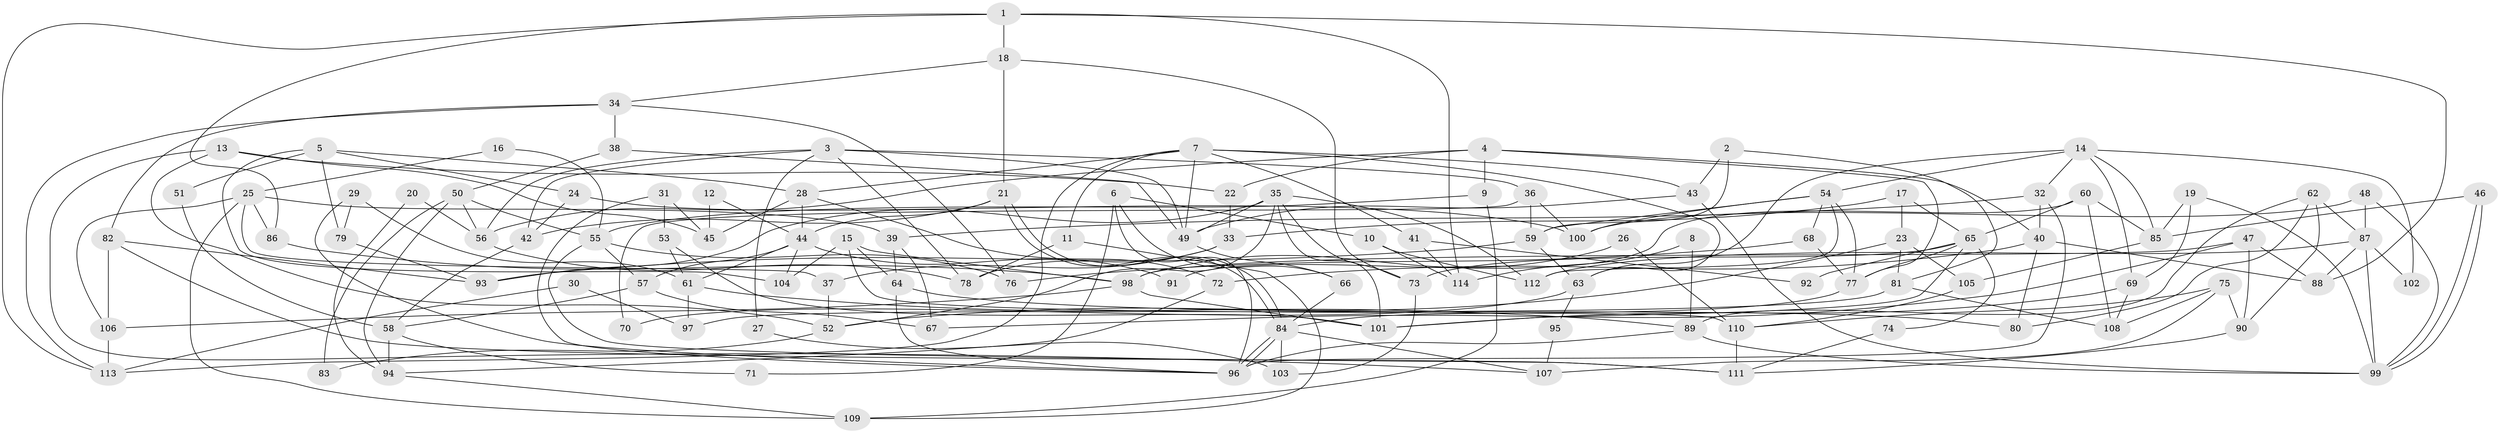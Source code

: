// coarse degree distribution, {5: 0.17333333333333334, 6: 0.09333333333333334, 8: 0.10666666666666667, 4: 0.2, 10: 0.02666666666666667, 2: 0.09333333333333334, 3: 0.18666666666666668, 7: 0.12}
// Generated by graph-tools (version 1.1) at 2025/52/02/27/25 19:52:06]
// undirected, 114 vertices, 228 edges
graph export_dot {
graph [start="1"]
  node [color=gray90,style=filled];
  1;
  2;
  3;
  4;
  5;
  6;
  7;
  8;
  9;
  10;
  11;
  12;
  13;
  14;
  15;
  16;
  17;
  18;
  19;
  20;
  21;
  22;
  23;
  24;
  25;
  26;
  27;
  28;
  29;
  30;
  31;
  32;
  33;
  34;
  35;
  36;
  37;
  38;
  39;
  40;
  41;
  42;
  43;
  44;
  45;
  46;
  47;
  48;
  49;
  50;
  51;
  52;
  53;
  54;
  55;
  56;
  57;
  58;
  59;
  60;
  61;
  62;
  63;
  64;
  65;
  66;
  67;
  68;
  69;
  70;
  71;
  72;
  73;
  74;
  75;
  76;
  77;
  78;
  79;
  80;
  81;
  82;
  83;
  84;
  85;
  86;
  87;
  88;
  89;
  90;
  91;
  92;
  93;
  94;
  95;
  96;
  97;
  98;
  99;
  100;
  101;
  102;
  103;
  104;
  105;
  106;
  107;
  108;
  109;
  110;
  111;
  112;
  113;
  114;
  1 -- 113;
  1 -- 18;
  1 -- 86;
  1 -- 88;
  1 -- 114;
  2 -- 81;
  2 -- 59;
  2 -- 43;
  3 -- 56;
  3 -- 49;
  3 -- 27;
  3 -- 36;
  3 -- 42;
  3 -- 78;
  4 -- 77;
  4 -- 22;
  4 -- 9;
  4 -- 40;
  4 -- 56;
  5 -- 79;
  5 -- 104;
  5 -- 24;
  5 -- 28;
  5 -- 51;
  6 -- 66;
  6 -- 96;
  6 -- 10;
  6 -- 71;
  7 -- 43;
  7 -- 11;
  7 -- 28;
  7 -- 41;
  7 -- 49;
  7 -- 63;
  7 -- 113;
  8 -- 114;
  8 -- 89;
  9 -- 55;
  9 -- 109;
  10 -- 112;
  10 -- 114;
  11 -- 109;
  11 -- 78;
  12 -- 44;
  12 -- 45;
  13 -- 45;
  13 -- 107;
  13 -- 22;
  13 -- 52;
  14 -- 63;
  14 -- 32;
  14 -- 54;
  14 -- 69;
  14 -- 85;
  14 -- 102;
  15 -- 110;
  15 -- 98;
  15 -- 64;
  15 -- 104;
  16 -- 25;
  16 -- 55;
  17 -- 33;
  17 -- 65;
  17 -- 23;
  18 -- 21;
  18 -- 34;
  18 -- 73;
  19 -- 69;
  19 -- 99;
  19 -- 85;
  20 -- 94;
  20 -- 56;
  21 -- 84;
  21 -- 84;
  21 -- 42;
  21 -- 44;
  22 -- 33;
  23 -- 52;
  23 -- 81;
  23 -- 105;
  24 -- 100;
  24 -- 42;
  25 -- 106;
  25 -- 39;
  25 -- 37;
  25 -- 86;
  25 -- 109;
  26 -- 98;
  26 -- 110;
  27 -- 103;
  28 -- 44;
  28 -- 45;
  28 -- 72;
  29 -- 96;
  29 -- 61;
  29 -- 79;
  30 -- 97;
  30 -- 113;
  31 -- 53;
  31 -- 96;
  31 -- 45;
  32 -- 96;
  32 -- 40;
  32 -- 39;
  33 -- 37;
  33 -- 78;
  34 -- 76;
  34 -- 113;
  34 -- 38;
  34 -- 82;
  35 -- 73;
  35 -- 49;
  35 -- 52;
  35 -- 93;
  35 -- 101;
  35 -- 112;
  36 -- 59;
  36 -- 70;
  36 -- 100;
  37 -- 52;
  38 -- 49;
  38 -- 50;
  39 -- 64;
  39 -- 67;
  40 -- 88;
  40 -- 72;
  40 -- 80;
  41 -- 114;
  41 -- 92;
  42 -- 58;
  43 -- 99;
  43 -- 49;
  44 -- 57;
  44 -- 61;
  44 -- 91;
  44 -- 104;
  46 -- 99;
  46 -- 99;
  46 -- 85;
  47 -- 90;
  47 -- 67;
  47 -- 88;
  47 -- 98;
  48 -- 100;
  48 -- 87;
  48 -- 99;
  49 -- 66;
  50 -- 94;
  50 -- 55;
  50 -- 56;
  50 -- 83;
  51 -- 58;
  52 -- 83;
  53 -- 101;
  53 -- 61;
  54 -- 112;
  54 -- 59;
  54 -- 68;
  54 -- 77;
  54 -- 100;
  55 -- 57;
  55 -- 76;
  55 -- 111;
  56 -- 78;
  57 -- 58;
  57 -- 67;
  58 -- 94;
  58 -- 71;
  59 -- 93;
  59 -- 63;
  60 -- 65;
  60 -- 85;
  60 -- 91;
  60 -- 108;
  61 -- 89;
  61 -- 97;
  62 -- 87;
  62 -- 89;
  62 -- 80;
  62 -- 90;
  63 -- 70;
  63 -- 95;
  64 -- 80;
  64 -- 96;
  65 -- 77;
  65 -- 101;
  65 -- 73;
  65 -- 74;
  65 -- 92;
  66 -- 84;
  68 -- 77;
  68 -- 76;
  69 -- 101;
  69 -- 108;
  72 -- 94;
  73 -- 103;
  74 -- 111;
  75 -- 90;
  75 -- 108;
  75 -- 107;
  75 -- 110;
  77 -- 84;
  79 -- 93;
  81 -- 108;
  81 -- 97;
  82 -- 111;
  82 -- 93;
  82 -- 106;
  84 -- 96;
  84 -- 96;
  84 -- 103;
  84 -- 107;
  85 -- 105;
  86 -- 98;
  87 -- 99;
  87 -- 88;
  87 -- 102;
  87 -- 112;
  89 -- 96;
  89 -- 99;
  90 -- 111;
  94 -- 109;
  95 -- 107;
  98 -- 101;
  98 -- 106;
  105 -- 110;
  106 -- 113;
  110 -- 111;
}
